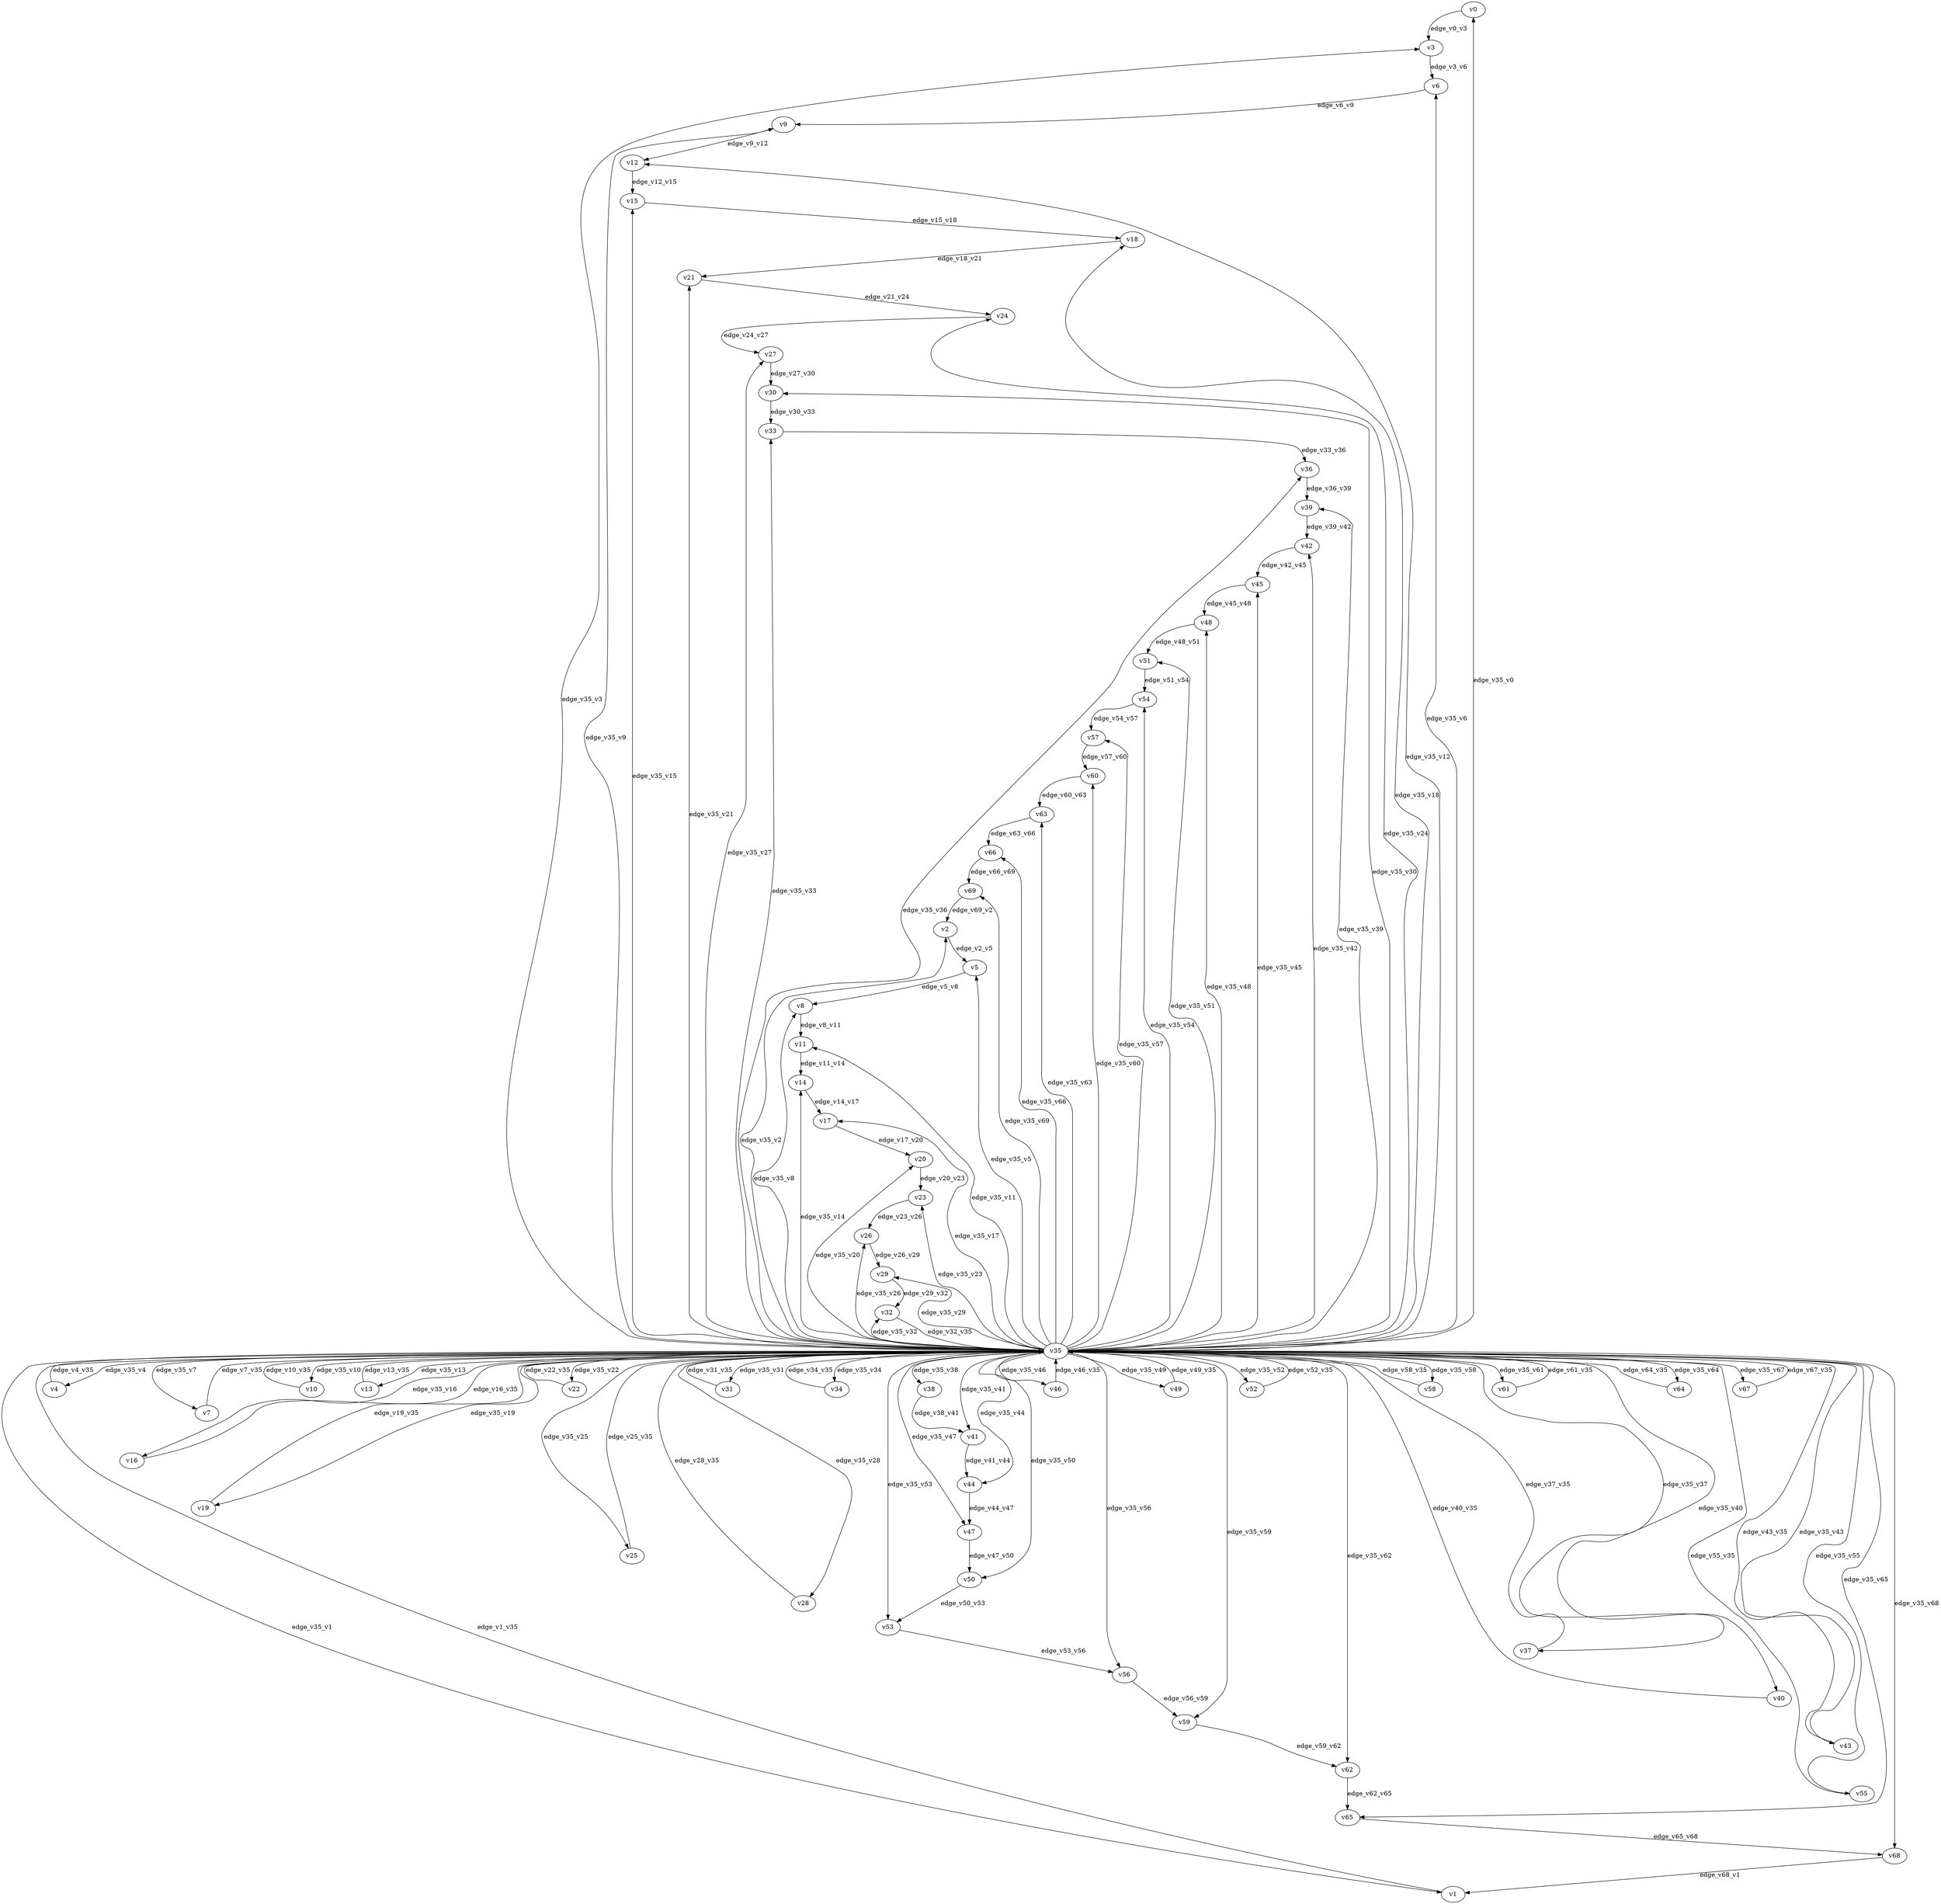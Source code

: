 digraph test100 {
    // Discounted game test case
    // Vertex properties: name [player=X]
    // Edge properties: [weight=Y, discount=Z]

    v0 [name="v0", player=0];
    v1 [name="v1", player=1];
    v2 [name="v2", player=0];
    v3 [name="v3", player=1];
    v4 [name="v4", player=0];
    v5 [name="v5", player=1];
    v6 [name="v6", player=0];
    v7 [name="v7", player=1];
    v8 [name="v8", player=0];
    v9 [name="v9", player=1];
    v10 [name="v10", player=0];
    v11 [name="v11", player=1];
    v12 [name="v12", player=0];
    v13 [name="v13", player=1];
    v14 [name="v14", player=0];
    v15 [name="v15", player=1];
    v16 [name="v16", player=0];
    v17 [name="v17", player=1];
    v18 [name="v18", player=0];
    v19 [name="v19", player=1];
    v20 [name="v20", player=0];
    v21 [name="v21", player=1];
    v22 [name="v22", player=0];
    v23 [name="v23", player=1];
    v24 [name="v24", player=0];
    v25 [name="v25", player=1];
    v26 [name="v26", player=0];
    v27 [name="v27", player=1];
    v28 [name="v28", player=0];
    v29 [name="v29", player=1];
    v30 [name="v30", player=0];
    v31 [name="v31", player=1];
    v32 [name="v32", player=0];
    v33 [name="v33", player=1];
    v34 [name="v34", player=0];
    v35 [name="v35", player=0];
    v36 [name="v36", player=0];
    v37 [name="v37", player=1];
    v38 [name="v38", player=0];
    v39 [name="v39", player=1];
    v40 [name="v40", player=0];
    v41 [name="v41", player=1];
    v42 [name="v42", player=0];
    v43 [name="v43", player=1];
    v44 [name="v44", player=0];
    v45 [name="v45", player=1];
    v46 [name="v46", player=0];
    v47 [name="v47", player=1];
    v48 [name="v48", player=0];
    v49 [name="v49", player=1];
    v50 [name="v50", player=0];
    v51 [name="v51", player=1];
    v52 [name="v52", player=0];
    v53 [name="v53", player=1];
    v54 [name="v54", player=0];
    v55 [name="v55", player=1];
    v56 [name="v56", player=0];
    v57 [name="v57", player=1];
    v58 [name="v58", player=0];
    v59 [name="v59", player=1];
    v60 [name="v60", player=0];
    v61 [name="v61", player=1];
    v62 [name="v62", player=0];
    v63 [name="v63", player=1];
    v64 [name="v64", player=0];
    v65 [name="v65", player=1];
    v66 [name="v66", player=0];
    v67 [name="v67", player=1];
    v68 [name="v68", player=0];
    v69 [name="v69", player=1];

    v35 -> v0 [label="edge_v35_v0", weight=8.41, discount=0.410];
    v35 -> v1 [label="edge_v35_v1", weight=-3.98, discount=0.410];
    v1 -> v35 [label="edge_v1_v35", weight=-5.02, discount=0.410];
    v35 -> v2 [label="edge_v35_v2", weight=-4.09, discount=0.410];
    v35 -> v3 [label="edge_v35_v3", weight=-3.69, discount=0.410];
    v35 -> v4 [label="edge_v35_v4", weight=9.50, discount=0.410];
    v4 -> v35 [label="edge_v4_v35", weight=11.38, discount=0.410];
    v35 -> v5 [label="edge_v35_v5", weight=8.05, discount=0.410];
    v35 -> v6 [label="edge_v35_v6", weight=1.15, discount=0.410];
    v35 -> v7 [label="edge_v35_v7", weight=-3.99, discount=0.410];
    v7 -> v35 [label="edge_v7_v35", weight=-2.28, discount=0.410];
    v35 -> v8 [label="edge_v35_v8", weight=-5.96, discount=0.410];
    v35 -> v9 [label="edge_v35_v9", weight=-0.44, discount=0.410];
    v35 -> v10 [label="edge_v35_v10", weight=4.07, discount=0.410];
    v10 -> v35 [label="edge_v10_v35", weight=1.99, discount=0.410];
    v35 -> v11 [label="edge_v35_v11", weight=0.73, discount=0.410];
    v35 -> v12 [label="edge_v35_v12", weight=-5.32, discount=0.410];
    v35 -> v13 [label="edge_v35_v13", weight=7.56, discount=0.410];
    v13 -> v35 [label="edge_v13_v35", weight=7.37, discount=0.410];
    v35 -> v14 [label="edge_v35_v14", weight=9.53, discount=0.410];
    v35 -> v15 [label="edge_v35_v15", weight=9.07, discount=0.410];
    v35 -> v16 [label="edge_v35_v16", weight=-4.61, discount=0.410];
    v16 -> v35 [label="edge_v16_v35", weight=-2.05, discount=0.410];
    v35 -> v17 [label="edge_v35_v17", weight=0.18, discount=0.410];
    v35 -> v18 [label="edge_v35_v18", weight=-2.24, discount=0.410];
    v35 -> v19 [label="edge_v35_v19", weight=-4.12, discount=0.410];
    v19 -> v35 [label="edge_v19_v35", weight=-4.71, discount=0.410];
    v35 -> v20 [label="edge_v35_v20", weight=-1.93, discount=0.410];
    v35 -> v21 [label="edge_v35_v21", weight=9.06, discount=0.410];
    v35 -> v22 [label="edge_v35_v22", weight=5.88, discount=0.410];
    v22 -> v35 [label="edge_v22_v35", weight=3.16, discount=0.410];
    v35 -> v23 [label="edge_v35_v23", weight=3.94, discount=0.410];
    v35 -> v24 [label="edge_v35_v24", weight=0.90, discount=0.410];
    v35 -> v25 [label="edge_v35_v25", weight=-2.81, discount=0.410];
    v25 -> v35 [label="edge_v25_v35", weight=-3.96, discount=0.410];
    v35 -> v26 [label="edge_v35_v26", weight=9.79, discount=0.410];
    v35 -> v27 [label="edge_v35_v27", weight=2.16, discount=0.410];
    v35 -> v28 [label="edge_v35_v28", weight=-2.55, discount=0.410];
    v28 -> v35 [label="edge_v28_v35", weight=-3.16, discount=0.410];
    v35 -> v29 [label="edge_v35_v29", weight=-3.70, discount=0.410];
    v35 -> v30 [label="edge_v35_v30", weight=1.98, discount=0.410];
    v35 -> v31 [label="edge_v35_v31", weight=9.26, discount=0.410];
    v31 -> v35 [label="edge_v31_v35", weight=6.95, discount=0.410];
    v35 -> v32 [label="edge_v35_v32", weight=-2.98, discount=0.410];
    v35 -> v33 [label="edge_v35_v33", weight=-4.90, discount=0.410];
    v35 -> v34 [label="edge_v35_v34", weight=2.93, discount=0.410];
    v34 -> v35 [label="edge_v34_v35", weight=1.76, discount=0.410];
    v35 -> v36 [label="edge_v35_v36", weight=-2.91, discount=0.410];
    v35 -> v37 [label="edge_v35_v37", weight=-3.84, discount=0.410];
    v37 -> v35 [label="edge_v37_v35", weight=-6.53, discount=0.410];
    v35 -> v38 [label="edge_v35_v38", weight=-0.88, discount=0.410];
    v35 -> v39 [label="edge_v35_v39", weight=-2.87, discount=0.410];
    v35 -> v40 [label="edge_v35_v40", weight=-4.12, discount=0.410];
    v40 -> v35 [label="edge_v40_v35", weight=-2.36, discount=0.410];
    v35 -> v41 [label="edge_v35_v41", weight=-4.72, discount=0.410];
    v35 -> v42 [label="edge_v35_v42", weight=3.26, discount=0.410];
    v35 -> v43 [label="edge_v35_v43", weight=-4.63, discount=0.410];
    v43 -> v35 [label="edge_v43_v35", weight=-4.56, discount=0.410];
    v35 -> v44 [label="edge_v35_v44", weight=-2.24, discount=0.410];
    v35 -> v45 [label="edge_v35_v45", weight=8.39, discount=0.410];
    v35 -> v46 [label="edge_v35_v46", weight=9.29, discount=0.410];
    v46 -> v35 [label="edge_v46_v35", weight=10.12, discount=0.410];
    v35 -> v47 [label="edge_v35_v47", weight=-3.86, discount=0.410];
    v35 -> v48 [label="edge_v35_v48", weight=6.96, discount=0.410];
    v35 -> v49 [label="edge_v35_v49", weight=5.92, discount=0.410];
    v49 -> v35 [label="edge_v49_v35", weight=7.60, discount=0.410];
    v35 -> v50 [label="edge_v35_v50", weight=4.05, discount=0.410];
    v35 -> v51 [label="edge_v35_v51", weight=-0.08, discount=0.410];
    v35 -> v52 [label="edge_v35_v52", weight=4.07, discount=0.410];
    v52 -> v35 [label="edge_v52_v35", weight=2.39, discount=0.410];
    v35 -> v53 [label="edge_v35_v53", weight=5.34, discount=0.410];
    v35 -> v54 [label="edge_v35_v54", weight=6.77, discount=0.410];
    v35 -> v55 [label="edge_v35_v55", weight=-5.78, discount=0.410];
    v55 -> v35 [label="edge_v55_v35", weight=-8.61, discount=0.410];
    v35 -> v56 [label="edge_v35_v56", weight=5.39, discount=0.410];
    v35 -> v57 [label="edge_v35_v57", weight=-4.30, discount=0.410];
    v35 -> v58 [label="edge_v35_v58", weight=9.67, discount=0.410];
    v58 -> v35 [label="edge_v58_v35", weight=9.38, discount=0.410];
    v35 -> v59 [label="edge_v35_v59", weight=5.73, discount=0.410];
    v35 -> v60 [label="edge_v35_v60", weight=9.75, discount=0.410];
    v35 -> v61 [label="edge_v35_v61", weight=1.24, discount=0.410];
    v61 -> v35 [label="edge_v61_v35", weight=-1.29, discount=0.410];
    v35 -> v62 [label="edge_v35_v62", weight=4.79, discount=0.410];
    v35 -> v63 [label="edge_v35_v63", weight=9.96, discount=0.410];
    v35 -> v64 [label="edge_v35_v64", weight=5.71, discount=0.410];
    v64 -> v35 [label="edge_v64_v35", weight=3.01, discount=0.410];
    v35 -> v65 [label="edge_v35_v65", weight=-0.11, discount=0.410];
    v35 -> v66 [label="edge_v35_v66", weight=5.46, discount=0.410];
    v35 -> v67 [label="edge_v35_v67", weight=9.17, discount=0.410];
    v67 -> v35 [label="edge_v67_v35", weight=7.17, discount=0.410];
    v35 -> v68 [label="edge_v35_v68", weight=5.12, discount=0.410];
    v35 -> v69 [label="edge_v35_v69", weight=2.44, discount=0.410];
    v0 -> v3 [label="edge_v0_v3", weight=-2.14, discount=0.410];
    v2 -> v5 [label="edge_v2_v5", weight=-0.40, discount=0.410];
    v3 -> v6 [label="edge_v3_v6", weight=-1.10, discount=0.410];
    v5 -> v8 [label="edge_v5_v8", weight=4.27, discount=0.410];
    v6 -> v9 [label="edge_v6_v9", weight=0.66, discount=0.410];
    v8 -> v11 [label="edge_v8_v11", weight=6.57, discount=0.410];
    v9 -> v12 [label="edge_v9_v12", weight=-0.26, discount=0.410];
    v11 -> v14 [label="edge_v11_v14", weight=6.38, discount=0.410];
    v12 -> v15 [label="edge_v12_v15", weight=2.54, discount=0.410];
    v14 -> v17 [label="edge_v14_v17", weight=4.67, discount=0.410];
    v15 -> v18 [label="edge_v15_v18", weight=-1.72, discount=0.410];
    v17 -> v20 [label="edge_v17_v20", weight=1.92, discount=0.410];
    v18 -> v21 [label="edge_v18_v21", weight=0.09, discount=0.410];
    v20 -> v23 [label="edge_v20_v23", weight=2.49, discount=0.410];
    v21 -> v24 [label="edge_v21_v24", weight=-2.36, discount=0.410];
    v23 -> v26 [label="edge_v23_v26", weight=-1.52, discount=0.410];
    v24 -> v27 [label="edge_v24_v27", weight=-1.98, discount=0.410];
    v26 -> v29 [label="edge_v26_v29", weight=6.98, discount=0.410];
    v27 -> v30 [label="edge_v27_v30", weight=4.74, discount=0.410];
    v29 -> v32 [label="edge_v29_v32", weight=2.06, discount=0.410];
    v30 -> v33 [label="edge_v30_v33", weight=4.63, discount=0.410];
    v32 -> v35 [label="edge_v32_v35", weight=-0.52, discount=0.410];
    v33 -> v36 [label="edge_v33_v36", weight=-2.08, discount=0.410];
    v36 -> v39 [label="edge_v36_v39", weight=2.10, discount=0.410];
    v38 -> v41 [label="edge_v38_v41", weight=2.91, discount=0.410];
    v39 -> v42 [label="edge_v39_v42", weight=5.05, discount=0.410];
    v41 -> v44 [label="edge_v41_v44", weight=4.19, discount=0.410];
    v42 -> v45 [label="edge_v42_v45", weight=1.12, discount=0.410];
    v44 -> v47 [label="edge_v44_v47", weight=2.35, discount=0.410];
    v45 -> v48 [label="edge_v45_v48", weight=3.23, discount=0.410];
    v47 -> v50 [label="edge_v47_v50", weight=4.96, discount=0.410];
    v48 -> v51 [label="edge_v48_v51", weight=5.43, discount=0.410];
    v50 -> v53 [label="edge_v50_v53", weight=3.79, discount=0.410];
    v51 -> v54 [label="edge_v51_v54", weight=5.94, discount=0.410];
    v53 -> v56 [label="edge_v53_v56", weight=-2.23, discount=0.410];
    v54 -> v57 [label="edge_v54_v57", weight=6.79, discount=0.410];
    v56 -> v59 [label="edge_v56_v59", weight=5.17, discount=0.410];
    v57 -> v60 [label="edge_v57_v60", weight=4.57, discount=0.410];
    v59 -> v62 [label="edge_v59_v62", weight=0.06, discount=0.410];
    v60 -> v63 [label="edge_v60_v63", weight=3.93, discount=0.410];
    v62 -> v65 [label="edge_v62_v65", weight=3.47, discount=0.410];
    v63 -> v66 [label="edge_v63_v66", weight=4.84, discount=0.410];
    v65 -> v68 [label="edge_v65_v68", weight=0.99, discount=0.410];
    v66 -> v69 [label="edge_v66_v69", weight=3.70, discount=0.410];
    v68 -> v1 [label="edge_v68_v1", weight=0.44, discount=0.410];
    v69 -> v2 [label="edge_v69_v2", weight=-2.70, discount=0.410];
}
